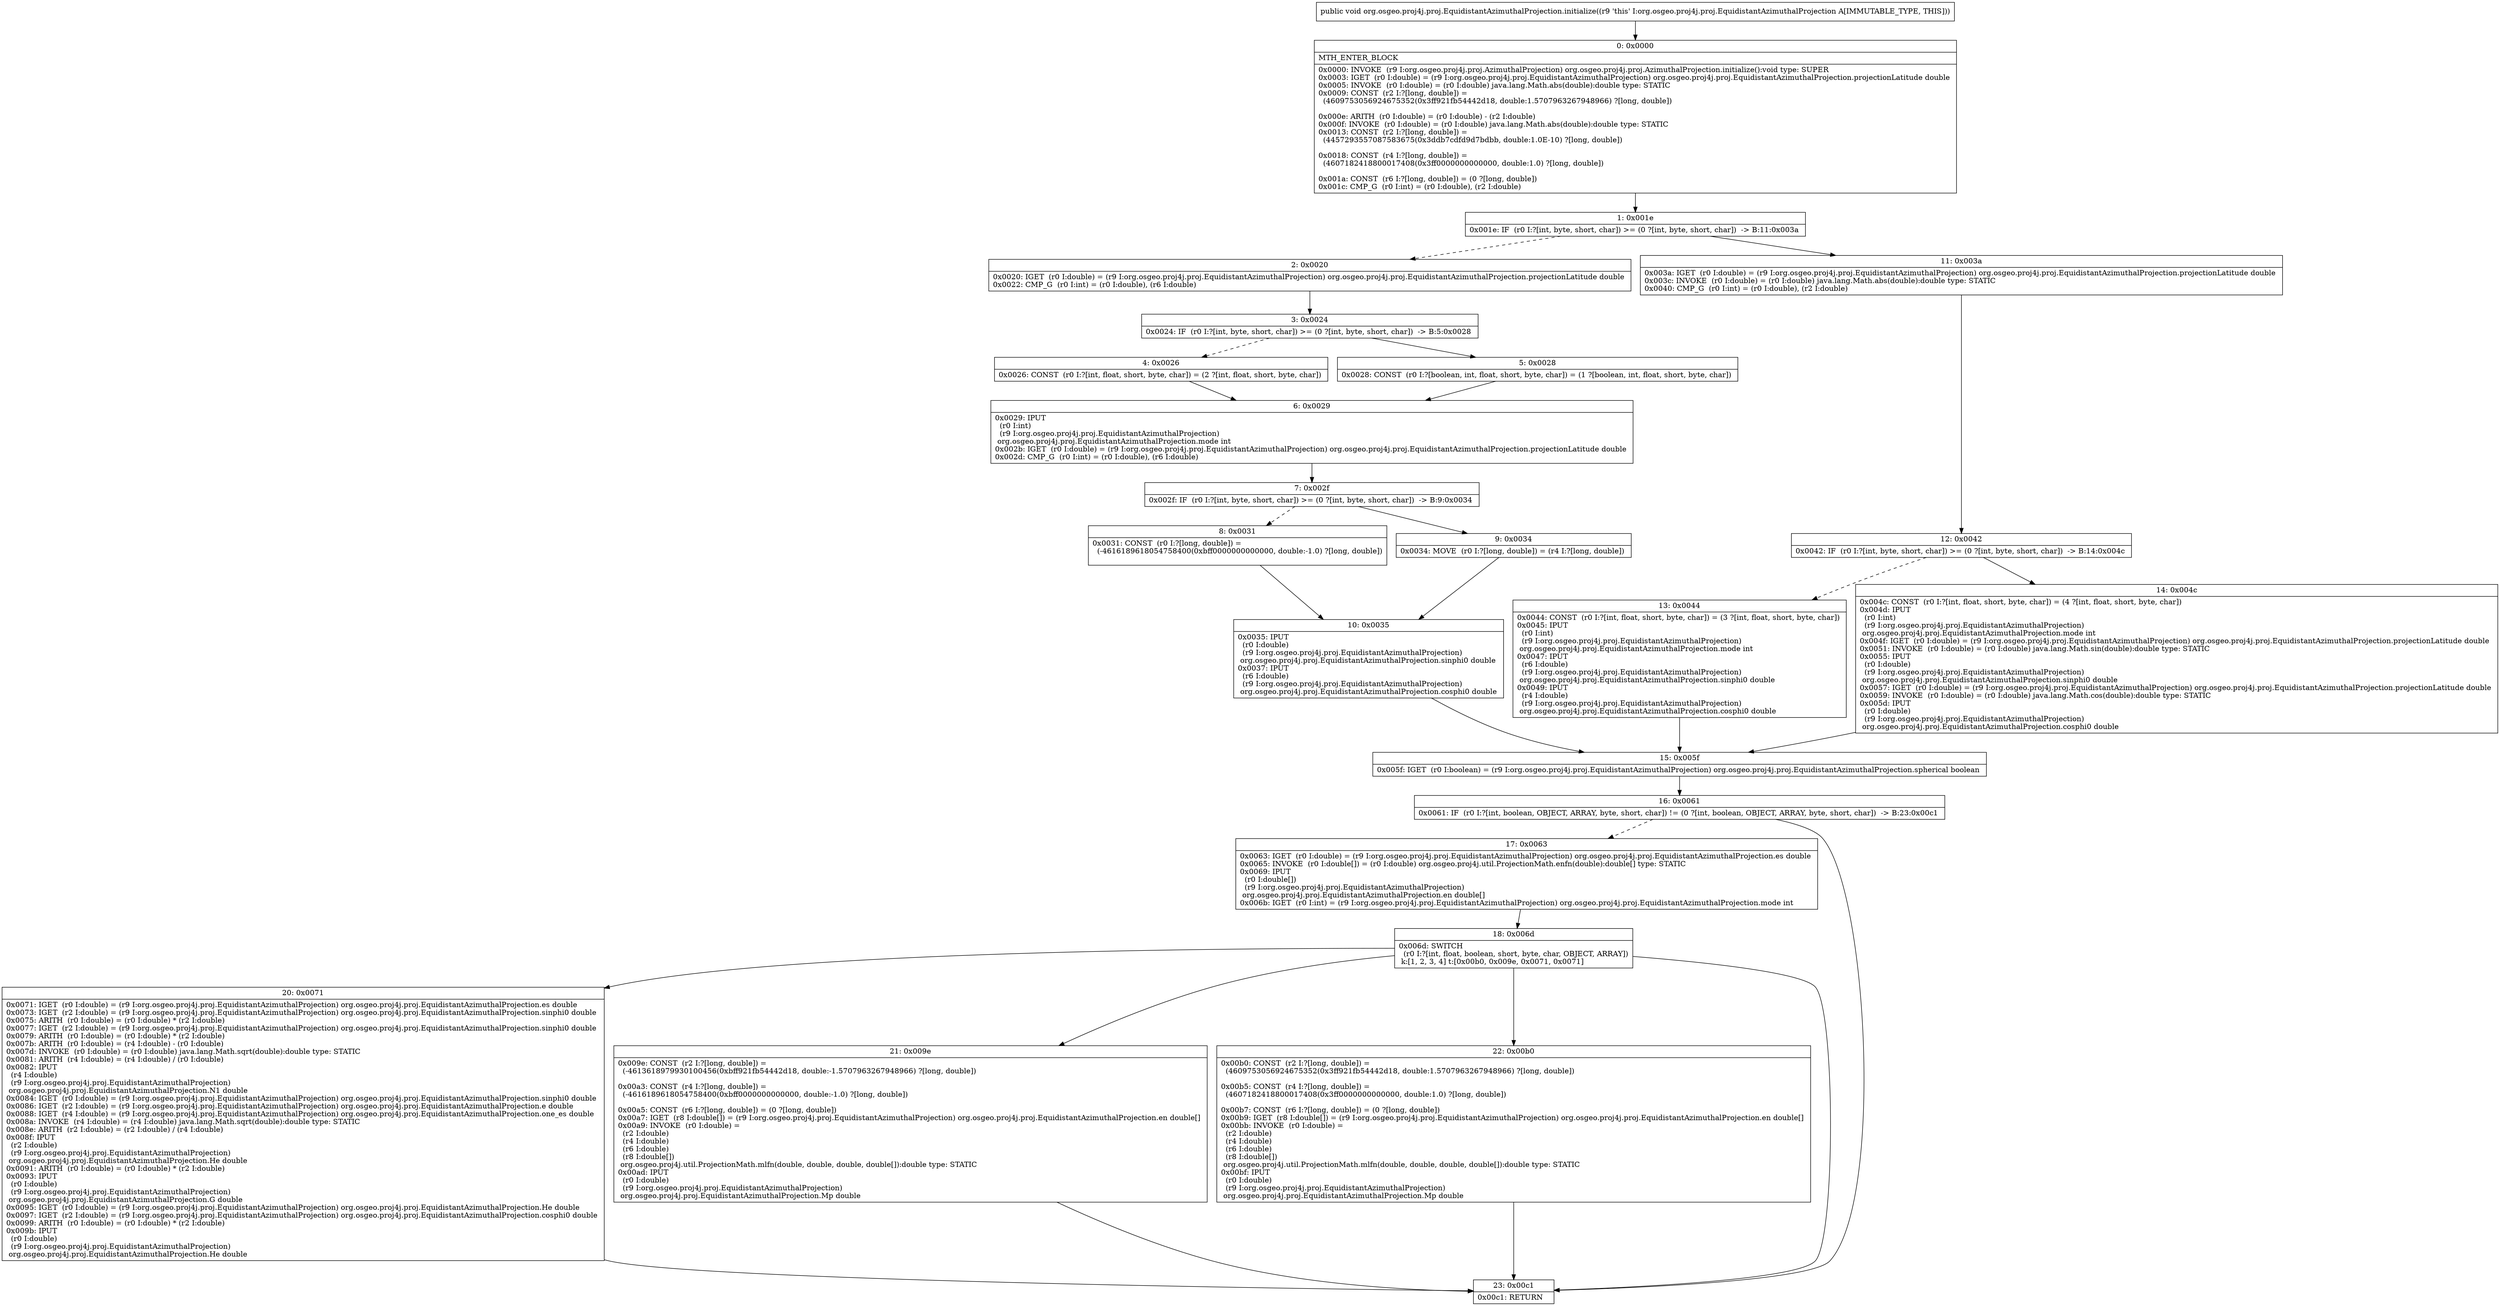 digraph "CFG fororg.osgeo.proj4j.proj.EquidistantAzimuthalProjection.initialize()V" {
Node_0 [shape=record,label="{0\:\ 0x0000|MTH_ENTER_BLOCK\l|0x0000: INVOKE  (r9 I:org.osgeo.proj4j.proj.AzimuthalProjection) org.osgeo.proj4j.proj.AzimuthalProjection.initialize():void type: SUPER \l0x0003: IGET  (r0 I:double) = (r9 I:org.osgeo.proj4j.proj.EquidistantAzimuthalProjection) org.osgeo.proj4j.proj.EquidistantAzimuthalProjection.projectionLatitude double \l0x0005: INVOKE  (r0 I:double) = (r0 I:double) java.lang.Math.abs(double):double type: STATIC \l0x0009: CONST  (r2 I:?[long, double]) = \l  (4609753056924675352(0x3ff921fb54442d18, double:1.5707963267948966) ?[long, double])\l \l0x000e: ARITH  (r0 I:double) = (r0 I:double) \- (r2 I:double) \l0x000f: INVOKE  (r0 I:double) = (r0 I:double) java.lang.Math.abs(double):double type: STATIC \l0x0013: CONST  (r2 I:?[long, double]) = \l  (4457293557087583675(0x3ddb7cdfd9d7bdbb, double:1.0E\-10) ?[long, double])\l \l0x0018: CONST  (r4 I:?[long, double]) = \l  (4607182418800017408(0x3ff0000000000000, double:1.0) ?[long, double])\l \l0x001a: CONST  (r6 I:?[long, double]) = (0 ?[long, double]) \l0x001c: CMP_G  (r0 I:int) = (r0 I:double), (r2 I:double) \l}"];
Node_1 [shape=record,label="{1\:\ 0x001e|0x001e: IF  (r0 I:?[int, byte, short, char]) \>= (0 ?[int, byte, short, char])  \-\> B:11:0x003a \l}"];
Node_2 [shape=record,label="{2\:\ 0x0020|0x0020: IGET  (r0 I:double) = (r9 I:org.osgeo.proj4j.proj.EquidistantAzimuthalProjection) org.osgeo.proj4j.proj.EquidistantAzimuthalProjection.projectionLatitude double \l0x0022: CMP_G  (r0 I:int) = (r0 I:double), (r6 I:double) \l}"];
Node_3 [shape=record,label="{3\:\ 0x0024|0x0024: IF  (r0 I:?[int, byte, short, char]) \>= (0 ?[int, byte, short, char])  \-\> B:5:0x0028 \l}"];
Node_4 [shape=record,label="{4\:\ 0x0026|0x0026: CONST  (r0 I:?[int, float, short, byte, char]) = (2 ?[int, float, short, byte, char]) \l}"];
Node_5 [shape=record,label="{5\:\ 0x0028|0x0028: CONST  (r0 I:?[boolean, int, float, short, byte, char]) = (1 ?[boolean, int, float, short, byte, char]) \l}"];
Node_6 [shape=record,label="{6\:\ 0x0029|0x0029: IPUT  \l  (r0 I:int)\l  (r9 I:org.osgeo.proj4j.proj.EquidistantAzimuthalProjection)\l org.osgeo.proj4j.proj.EquidistantAzimuthalProjection.mode int \l0x002b: IGET  (r0 I:double) = (r9 I:org.osgeo.proj4j.proj.EquidistantAzimuthalProjection) org.osgeo.proj4j.proj.EquidistantAzimuthalProjection.projectionLatitude double \l0x002d: CMP_G  (r0 I:int) = (r0 I:double), (r6 I:double) \l}"];
Node_7 [shape=record,label="{7\:\ 0x002f|0x002f: IF  (r0 I:?[int, byte, short, char]) \>= (0 ?[int, byte, short, char])  \-\> B:9:0x0034 \l}"];
Node_8 [shape=record,label="{8\:\ 0x0031|0x0031: CONST  (r0 I:?[long, double]) = \l  (\-4616189618054758400(0xbff0000000000000, double:\-1.0) ?[long, double])\l \l}"];
Node_9 [shape=record,label="{9\:\ 0x0034|0x0034: MOVE  (r0 I:?[long, double]) = (r4 I:?[long, double]) \l}"];
Node_10 [shape=record,label="{10\:\ 0x0035|0x0035: IPUT  \l  (r0 I:double)\l  (r9 I:org.osgeo.proj4j.proj.EquidistantAzimuthalProjection)\l org.osgeo.proj4j.proj.EquidistantAzimuthalProjection.sinphi0 double \l0x0037: IPUT  \l  (r6 I:double)\l  (r9 I:org.osgeo.proj4j.proj.EquidistantAzimuthalProjection)\l org.osgeo.proj4j.proj.EquidistantAzimuthalProjection.cosphi0 double \l}"];
Node_11 [shape=record,label="{11\:\ 0x003a|0x003a: IGET  (r0 I:double) = (r9 I:org.osgeo.proj4j.proj.EquidistantAzimuthalProjection) org.osgeo.proj4j.proj.EquidistantAzimuthalProjection.projectionLatitude double \l0x003c: INVOKE  (r0 I:double) = (r0 I:double) java.lang.Math.abs(double):double type: STATIC \l0x0040: CMP_G  (r0 I:int) = (r0 I:double), (r2 I:double) \l}"];
Node_12 [shape=record,label="{12\:\ 0x0042|0x0042: IF  (r0 I:?[int, byte, short, char]) \>= (0 ?[int, byte, short, char])  \-\> B:14:0x004c \l}"];
Node_13 [shape=record,label="{13\:\ 0x0044|0x0044: CONST  (r0 I:?[int, float, short, byte, char]) = (3 ?[int, float, short, byte, char]) \l0x0045: IPUT  \l  (r0 I:int)\l  (r9 I:org.osgeo.proj4j.proj.EquidistantAzimuthalProjection)\l org.osgeo.proj4j.proj.EquidistantAzimuthalProjection.mode int \l0x0047: IPUT  \l  (r6 I:double)\l  (r9 I:org.osgeo.proj4j.proj.EquidistantAzimuthalProjection)\l org.osgeo.proj4j.proj.EquidistantAzimuthalProjection.sinphi0 double \l0x0049: IPUT  \l  (r4 I:double)\l  (r9 I:org.osgeo.proj4j.proj.EquidistantAzimuthalProjection)\l org.osgeo.proj4j.proj.EquidistantAzimuthalProjection.cosphi0 double \l}"];
Node_14 [shape=record,label="{14\:\ 0x004c|0x004c: CONST  (r0 I:?[int, float, short, byte, char]) = (4 ?[int, float, short, byte, char]) \l0x004d: IPUT  \l  (r0 I:int)\l  (r9 I:org.osgeo.proj4j.proj.EquidistantAzimuthalProjection)\l org.osgeo.proj4j.proj.EquidistantAzimuthalProjection.mode int \l0x004f: IGET  (r0 I:double) = (r9 I:org.osgeo.proj4j.proj.EquidistantAzimuthalProjection) org.osgeo.proj4j.proj.EquidistantAzimuthalProjection.projectionLatitude double \l0x0051: INVOKE  (r0 I:double) = (r0 I:double) java.lang.Math.sin(double):double type: STATIC \l0x0055: IPUT  \l  (r0 I:double)\l  (r9 I:org.osgeo.proj4j.proj.EquidistantAzimuthalProjection)\l org.osgeo.proj4j.proj.EquidistantAzimuthalProjection.sinphi0 double \l0x0057: IGET  (r0 I:double) = (r9 I:org.osgeo.proj4j.proj.EquidistantAzimuthalProjection) org.osgeo.proj4j.proj.EquidistantAzimuthalProjection.projectionLatitude double \l0x0059: INVOKE  (r0 I:double) = (r0 I:double) java.lang.Math.cos(double):double type: STATIC \l0x005d: IPUT  \l  (r0 I:double)\l  (r9 I:org.osgeo.proj4j.proj.EquidistantAzimuthalProjection)\l org.osgeo.proj4j.proj.EquidistantAzimuthalProjection.cosphi0 double \l}"];
Node_15 [shape=record,label="{15\:\ 0x005f|0x005f: IGET  (r0 I:boolean) = (r9 I:org.osgeo.proj4j.proj.EquidistantAzimuthalProjection) org.osgeo.proj4j.proj.EquidistantAzimuthalProjection.spherical boolean \l}"];
Node_16 [shape=record,label="{16\:\ 0x0061|0x0061: IF  (r0 I:?[int, boolean, OBJECT, ARRAY, byte, short, char]) != (0 ?[int, boolean, OBJECT, ARRAY, byte, short, char])  \-\> B:23:0x00c1 \l}"];
Node_17 [shape=record,label="{17\:\ 0x0063|0x0063: IGET  (r0 I:double) = (r9 I:org.osgeo.proj4j.proj.EquidistantAzimuthalProjection) org.osgeo.proj4j.proj.EquidistantAzimuthalProjection.es double \l0x0065: INVOKE  (r0 I:double[]) = (r0 I:double) org.osgeo.proj4j.util.ProjectionMath.enfn(double):double[] type: STATIC \l0x0069: IPUT  \l  (r0 I:double[])\l  (r9 I:org.osgeo.proj4j.proj.EquidistantAzimuthalProjection)\l org.osgeo.proj4j.proj.EquidistantAzimuthalProjection.en double[] \l0x006b: IGET  (r0 I:int) = (r9 I:org.osgeo.proj4j.proj.EquidistantAzimuthalProjection) org.osgeo.proj4j.proj.EquidistantAzimuthalProjection.mode int \l}"];
Node_18 [shape=record,label="{18\:\ 0x006d|0x006d: SWITCH  \l  (r0 I:?[int, float, boolean, short, byte, char, OBJECT, ARRAY])\l k:[1, 2, 3, 4] t:[0x00b0, 0x009e, 0x0071, 0x0071] \l}"];
Node_20 [shape=record,label="{20\:\ 0x0071|0x0071: IGET  (r0 I:double) = (r9 I:org.osgeo.proj4j.proj.EquidistantAzimuthalProjection) org.osgeo.proj4j.proj.EquidistantAzimuthalProjection.es double \l0x0073: IGET  (r2 I:double) = (r9 I:org.osgeo.proj4j.proj.EquidistantAzimuthalProjection) org.osgeo.proj4j.proj.EquidistantAzimuthalProjection.sinphi0 double \l0x0075: ARITH  (r0 I:double) = (r0 I:double) * (r2 I:double) \l0x0077: IGET  (r2 I:double) = (r9 I:org.osgeo.proj4j.proj.EquidistantAzimuthalProjection) org.osgeo.proj4j.proj.EquidistantAzimuthalProjection.sinphi0 double \l0x0079: ARITH  (r0 I:double) = (r0 I:double) * (r2 I:double) \l0x007b: ARITH  (r0 I:double) = (r4 I:double) \- (r0 I:double) \l0x007d: INVOKE  (r0 I:double) = (r0 I:double) java.lang.Math.sqrt(double):double type: STATIC \l0x0081: ARITH  (r4 I:double) = (r4 I:double) \/ (r0 I:double) \l0x0082: IPUT  \l  (r4 I:double)\l  (r9 I:org.osgeo.proj4j.proj.EquidistantAzimuthalProjection)\l org.osgeo.proj4j.proj.EquidistantAzimuthalProjection.N1 double \l0x0084: IGET  (r0 I:double) = (r9 I:org.osgeo.proj4j.proj.EquidistantAzimuthalProjection) org.osgeo.proj4j.proj.EquidistantAzimuthalProjection.sinphi0 double \l0x0086: IGET  (r2 I:double) = (r9 I:org.osgeo.proj4j.proj.EquidistantAzimuthalProjection) org.osgeo.proj4j.proj.EquidistantAzimuthalProjection.e double \l0x0088: IGET  (r4 I:double) = (r9 I:org.osgeo.proj4j.proj.EquidistantAzimuthalProjection) org.osgeo.proj4j.proj.EquidistantAzimuthalProjection.one_es double \l0x008a: INVOKE  (r4 I:double) = (r4 I:double) java.lang.Math.sqrt(double):double type: STATIC \l0x008e: ARITH  (r2 I:double) = (r2 I:double) \/ (r4 I:double) \l0x008f: IPUT  \l  (r2 I:double)\l  (r9 I:org.osgeo.proj4j.proj.EquidistantAzimuthalProjection)\l org.osgeo.proj4j.proj.EquidistantAzimuthalProjection.He double \l0x0091: ARITH  (r0 I:double) = (r0 I:double) * (r2 I:double) \l0x0093: IPUT  \l  (r0 I:double)\l  (r9 I:org.osgeo.proj4j.proj.EquidistantAzimuthalProjection)\l org.osgeo.proj4j.proj.EquidistantAzimuthalProjection.G double \l0x0095: IGET  (r0 I:double) = (r9 I:org.osgeo.proj4j.proj.EquidistantAzimuthalProjection) org.osgeo.proj4j.proj.EquidistantAzimuthalProjection.He double \l0x0097: IGET  (r2 I:double) = (r9 I:org.osgeo.proj4j.proj.EquidistantAzimuthalProjection) org.osgeo.proj4j.proj.EquidistantAzimuthalProjection.cosphi0 double \l0x0099: ARITH  (r0 I:double) = (r0 I:double) * (r2 I:double) \l0x009b: IPUT  \l  (r0 I:double)\l  (r9 I:org.osgeo.proj4j.proj.EquidistantAzimuthalProjection)\l org.osgeo.proj4j.proj.EquidistantAzimuthalProjection.He double \l}"];
Node_21 [shape=record,label="{21\:\ 0x009e|0x009e: CONST  (r2 I:?[long, double]) = \l  (\-4613618979930100456(0xbff921fb54442d18, double:\-1.5707963267948966) ?[long, double])\l \l0x00a3: CONST  (r4 I:?[long, double]) = \l  (\-4616189618054758400(0xbff0000000000000, double:\-1.0) ?[long, double])\l \l0x00a5: CONST  (r6 I:?[long, double]) = (0 ?[long, double]) \l0x00a7: IGET  (r8 I:double[]) = (r9 I:org.osgeo.proj4j.proj.EquidistantAzimuthalProjection) org.osgeo.proj4j.proj.EquidistantAzimuthalProjection.en double[] \l0x00a9: INVOKE  (r0 I:double) = \l  (r2 I:double)\l  (r4 I:double)\l  (r6 I:double)\l  (r8 I:double[])\l org.osgeo.proj4j.util.ProjectionMath.mlfn(double, double, double, double[]):double type: STATIC \l0x00ad: IPUT  \l  (r0 I:double)\l  (r9 I:org.osgeo.proj4j.proj.EquidistantAzimuthalProjection)\l org.osgeo.proj4j.proj.EquidistantAzimuthalProjection.Mp double \l}"];
Node_22 [shape=record,label="{22\:\ 0x00b0|0x00b0: CONST  (r2 I:?[long, double]) = \l  (4609753056924675352(0x3ff921fb54442d18, double:1.5707963267948966) ?[long, double])\l \l0x00b5: CONST  (r4 I:?[long, double]) = \l  (4607182418800017408(0x3ff0000000000000, double:1.0) ?[long, double])\l \l0x00b7: CONST  (r6 I:?[long, double]) = (0 ?[long, double]) \l0x00b9: IGET  (r8 I:double[]) = (r9 I:org.osgeo.proj4j.proj.EquidistantAzimuthalProjection) org.osgeo.proj4j.proj.EquidistantAzimuthalProjection.en double[] \l0x00bb: INVOKE  (r0 I:double) = \l  (r2 I:double)\l  (r4 I:double)\l  (r6 I:double)\l  (r8 I:double[])\l org.osgeo.proj4j.util.ProjectionMath.mlfn(double, double, double, double[]):double type: STATIC \l0x00bf: IPUT  \l  (r0 I:double)\l  (r9 I:org.osgeo.proj4j.proj.EquidistantAzimuthalProjection)\l org.osgeo.proj4j.proj.EquidistantAzimuthalProjection.Mp double \l}"];
Node_23 [shape=record,label="{23\:\ 0x00c1|0x00c1: RETURN   \l}"];
MethodNode[shape=record,label="{public void org.osgeo.proj4j.proj.EquidistantAzimuthalProjection.initialize((r9 'this' I:org.osgeo.proj4j.proj.EquidistantAzimuthalProjection A[IMMUTABLE_TYPE, THIS])) }"];
MethodNode -> Node_0;
Node_0 -> Node_1;
Node_1 -> Node_2[style=dashed];
Node_1 -> Node_11;
Node_2 -> Node_3;
Node_3 -> Node_4[style=dashed];
Node_3 -> Node_5;
Node_4 -> Node_6;
Node_5 -> Node_6;
Node_6 -> Node_7;
Node_7 -> Node_8[style=dashed];
Node_7 -> Node_9;
Node_8 -> Node_10;
Node_9 -> Node_10;
Node_10 -> Node_15;
Node_11 -> Node_12;
Node_12 -> Node_13[style=dashed];
Node_12 -> Node_14;
Node_13 -> Node_15;
Node_14 -> Node_15;
Node_15 -> Node_16;
Node_16 -> Node_17[style=dashed];
Node_16 -> Node_23;
Node_17 -> Node_18;
Node_18 -> Node_20;
Node_18 -> Node_21;
Node_18 -> Node_22;
Node_18 -> Node_23;
Node_20 -> Node_23;
Node_21 -> Node_23;
Node_22 -> Node_23;
}


